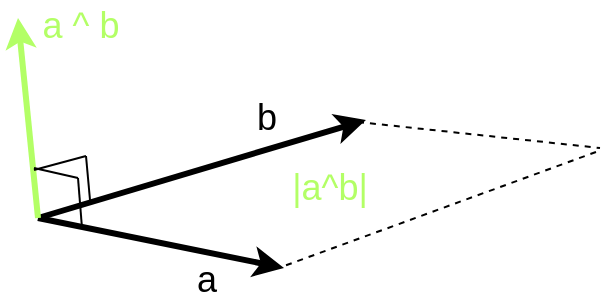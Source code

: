 <mxfile version="14.6.13" type="device" pages="15"><diagram id="CEFjl9biSv7GnXs1PC7A" name="cross"><mxGraphModel dx="1102" dy="795" grid="1" gridSize="1" guides="1" tooltips="1" connect="1" arrows="1" fold="1" page="1" pageScale="1" pageWidth="413" pageHeight="291" math="0" shadow="0"><root><mxCell id="0"/><mxCell id="1" parent="0"/><mxCell id="WrbUmcPgZpuIQNE70Sk8-1" value="" style="endArrow=classic;html=1;strokeWidth=3;" parent="1" edge="1"><mxGeometry width="50" height="50" relative="1" as="geometry"><mxPoint x="68" y="145" as="sourcePoint"/><mxPoint x="191" y="170" as="targetPoint"/></mxGeometry></mxCell><mxCell id="WrbUmcPgZpuIQNE70Sk8-12" value="a" style="edgeLabel;html=1;align=center;verticalAlign=middle;resizable=0;points=[];fontSize=18;labelBackgroundColor=none;" parent="WrbUmcPgZpuIQNE70Sk8-1" vertex="1" connectable="0"><mxGeometry x="0.385" relative="1" as="geometry"><mxPoint x="-2" y="13" as="offset"/></mxGeometry></mxCell><mxCell id="WrbUmcPgZpuIQNE70Sk8-2" value="" style="endArrow=classic;html=1;strokeWidth=3;" parent="1" edge="1"><mxGeometry width="50" height="50" relative="1" as="geometry"><mxPoint x="68" y="145" as="sourcePoint"/><mxPoint x="232" y="96" as="targetPoint"/></mxGeometry></mxCell><mxCell id="WrbUmcPgZpuIQNE70Sk8-10" value="b" style="edgeLabel;html=1;align=center;verticalAlign=middle;resizable=0;points=[];fontSize=18;labelBackgroundColor=none;" parent="WrbUmcPgZpuIQNE70Sk8-2" vertex="1" connectable="0"><mxGeometry x="0.483" y="-1" relative="1" as="geometry"><mxPoint x="-8" y="-15" as="offset"/></mxGeometry></mxCell><mxCell id="WrbUmcPgZpuIQNE70Sk8-3" value="" style="endArrow=classic;html=1;strokeWidth=3;fillColor=#cce5ff;strokeColor=#B3FF66;" parent="1" edge="1"><mxGeometry width="50" height="50" relative="1" as="geometry"><mxPoint x="68" y="145" as="sourcePoint"/><mxPoint x="58" y="45" as="targetPoint"/></mxGeometry></mxCell><mxCell id="WrbUmcPgZpuIQNE70Sk8-13" value="a ^ b" style="edgeLabel;html=1;align=center;verticalAlign=middle;resizable=0;points=[];fontSize=18;fontColor=#B3FF66;labelBackgroundColor=none;" parent="WrbUmcPgZpuIQNE70Sk8-3" vertex="1" connectable="0"><mxGeometry x="0.288" y="-2" relative="1" as="geometry"><mxPoint x="25" y="-32" as="offset"/></mxGeometry></mxCell><mxCell id="WrbUmcPgZpuIQNE70Sk8-4" value="" style="endArrow=none;html=1;" parent="1" edge="1"><mxGeometry width="50" height="50" relative="1" as="geometry"><mxPoint x="88" y="125" as="sourcePoint"/><mxPoint x="66" y="120" as="targetPoint"/></mxGeometry></mxCell><mxCell id="WrbUmcPgZpuIQNE70Sk8-6" value="" style="endArrow=none;html=1;strokeWidth=1;" parent="1" edge="1"><mxGeometry width="50" height="50" relative="1" as="geometry"><mxPoint x="90" y="150" as="sourcePoint"/><mxPoint x="88" y="125" as="targetPoint"/></mxGeometry></mxCell><mxCell id="WrbUmcPgZpuIQNE70Sk8-8" value="" style="endArrow=none;html=1;" parent="1" edge="1"><mxGeometry width="50" height="50" relative="1" as="geometry"><mxPoint x="92" y="114" as="sourcePoint"/><mxPoint x="66" y="121" as="targetPoint"/></mxGeometry></mxCell><mxCell id="WrbUmcPgZpuIQNE70Sk8-9" value="" style="endArrow=none;html=1;" parent="1" edge="1"><mxGeometry width="50" height="50" relative="1" as="geometry"><mxPoint x="92" y="114" as="sourcePoint"/><mxPoint x="94" y="136" as="targetPoint"/></mxGeometry></mxCell><mxCell id="WrbUmcPgZpuIQNE70Sk8-14" value="" style="endArrow=none;html=1;dashed=1;" parent="1" edge="1"><mxGeometry width="50" height="50" relative="1" as="geometry"><mxPoint x="347" y="112" as="sourcePoint"/><mxPoint x="191" y="169" as="targetPoint"/></mxGeometry></mxCell><mxCell id="WrbUmcPgZpuIQNE70Sk8-15" value="" style="endArrow=none;html=1;dashed=1;" parent="1" edge="1"><mxGeometry width="50" height="50" relative="1" as="geometry"><mxPoint x="228" y="97" as="sourcePoint"/><mxPoint x="349" y="110" as="targetPoint"/></mxGeometry></mxCell><mxCell id="WrbUmcPgZpuIQNE70Sk8-16" value="|a^b|" style="text;html=1;strokeColor=none;fillColor=none;align=center;verticalAlign=middle;whiteSpace=wrap;rounded=0;labelBackgroundColor=none;fontSize=18;fontColor=#B3FF66;" parent="1" vertex="1"><mxGeometry x="194" y="120" width="40" height="20" as="geometry"/></mxCell></root></mxGraphModel></diagram><diagram name="dot" id="nmOUVVbeOe_sDdmodKHn"><mxGraphModel dx="326" dy="228" grid="1" gridSize="1" guides="1" tooltips="1" connect="1" arrows="1" fold="1" page="1" pageScale="1" pageWidth="413" pageHeight="291" math="0" shadow="0"><root><mxCell id="EJm65oH-Uj1hbB-kujch-0"/><mxCell id="EJm65oH-Uj1hbB-kujch-1" parent="EJm65oH-Uj1hbB-kujch-0"/><mxCell id="EJm65oH-Uj1hbB-kujch-2" value="" style="endArrow=classic;html=1;strokeWidth=3;" edge="1" parent="EJm65oH-Uj1hbB-kujch-1"><mxGeometry width="50" height="50" relative="1" as="geometry"><mxPoint x="68" y="145" as="sourcePoint"/><mxPoint x="304" y="195" as="targetPoint"/></mxGeometry></mxCell><mxCell id="EJm65oH-Uj1hbB-kujch-3" value="a" style="edgeLabel;html=1;align=center;verticalAlign=middle;resizable=0;points=[];fontSize=18;labelBackgroundColor=none;" vertex="1" connectable="0" parent="EJm65oH-Uj1hbB-kujch-2"><mxGeometry x="0.385" relative="1" as="geometry"><mxPoint x="75" y="28" as="offset"/></mxGeometry></mxCell><mxCell id="EJm65oH-Uj1hbB-kujch-4" value="" style="endArrow=classic;html=1;strokeWidth=3;" edge="1" parent="EJm65oH-Uj1hbB-kujch-1"><mxGeometry width="50" height="50" relative="1" as="geometry"><mxPoint x="68" y="145" as="sourcePoint"/><mxPoint x="232" y="96" as="targetPoint"/></mxGeometry></mxCell><mxCell id="EJm65oH-Uj1hbB-kujch-5" value="b" style="edgeLabel;html=1;align=center;verticalAlign=middle;resizable=0;points=[];fontSize=18;labelBackgroundColor=none;" vertex="1" connectable="0" parent="EJm65oH-Uj1hbB-kujch-4"><mxGeometry x="0.483" y="-1" relative="1" as="geometry"><mxPoint x="36" y="-29" as="offset"/></mxGeometry></mxCell><mxCell id="EJm65oH-Uj1hbB-kujch-11" value="" style="endArrow=none;html=1;" edge="1" parent="EJm65oH-Uj1hbB-kujch-1"><mxGeometry width="50" height="50" relative="1" as="geometry"><mxPoint x="215" y="162" as="sourcePoint"/><mxPoint x="226" y="165" as="targetPoint"/></mxGeometry></mxCell><mxCell id="EJm65oH-Uj1hbB-kujch-12" value="" style="endArrow=none;html=1;dashed=1;" edge="1" parent="EJm65oH-Uj1hbB-kujch-1"><mxGeometry width="50" height="50" relative="1" as="geometry"><mxPoint x="232" y="97" as="sourcePoint"/><mxPoint x="212" y="172" as="targetPoint"/></mxGeometry></mxCell><mxCell id="EJm65oH-Uj1hbB-kujch-13" value="" style="endArrow=none;html=1;dashed=1;" edge="1" parent="EJm65oH-Uj1hbB-kujch-1"><mxGeometry width="50" height="50" relative="1" as="geometry"><mxPoint x="266" y="85" as="sourcePoint"/><mxPoint x="303" y="195" as="targetPoint"/></mxGeometry></mxCell><mxCell id="EJm65oH-Uj1hbB-kujch-15" value="" style="endArrow=none;html=1;" edge="1" parent="EJm65oH-Uj1hbB-kujch-1"><mxGeometry width="50" height="50" relative="1" as="geometry"><mxPoint x="226" y="165" as="sourcePoint"/><mxPoint x="223" y="177" as="targetPoint"/></mxGeometry></mxCell><mxCell id="EJm65oH-Uj1hbB-kujch-17" value="" style="endArrow=none;html=1;" edge="1" parent="EJm65oH-Uj1hbB-kujch-1"><mxGeometry width="50" height="50" relative="1" as="geometry"><mxPoint x="255" y="90" as="sourcePoint"/><mxPoint x="259" y="100" as="targetPoint"/></mxGeometry></mxCell><mxCell id="EJm65oH-Uj1hbB-kujch-18" value="" style="endArrow=none;html=1;" edge="1" parent="EJm65oH-Uj1hbB-kujch-1"><mxGeometry width="50" height="50" relative="1" as="geometry"><mxPoint x="269" y="96" as="sourcePoint"/><mxPoint x="259" y="100" as="targetPoint"/></mxGeometry></mxCell><mxCell id="EJm65oH-Uj1hbB-kujch-19" value="" style="endArrow=none;html=1;dashed=1;" edge="1" parent="EJm65oH-Uj1hbB-kujch-1"><mxGeometry width="50" height="50" relative="1" as="geometry"><mxPoint x="227" y="98" as="sourcePoint"/><mxPoint x="265" y="85" as="targetPoint"/></mxGeometry></mxCell></root></mxGraphModel></diagram><diagram name="project" id="ochsS9Wd8nEm1qUbAYxs"><mxGraphModel dx="389" dy="271" grid="1" gridSize="1" guides="1" tooltips="1" connect="1" arrows="1" fold="1" page="1" pageScale="1" pageWidth="413" pageHeight="291" math="0" shadow="0"><root><mxCell id="nwfC80148aP3iIfjgLXV-0"/><mxCell id="nwfC80148aP3iIfjgLXV-1" parent="nwfC80148aP3iIfjgLXV-0"/><mxCell id="nwfC80148aP3iIfjgLXV-2" value="" style="endArrow=classic;html=1;strokeWidth=3;" edge="1" parent="nwfC80148aP3iIfjgLXV-1"><mxGeometry width="50" height="50" relative="1" as="geometry"><mxPoint x="84" y="142.44" as="sourcePoint"/><mxPoint x="320" y="192.44" as="targetPoint"/></mxGeometry></mxCell><mxCell id="nwfC80148aP3iIfjgLXV-3" value="b" style="edgeLabel;html=1;align=center;verticalAlign=middle;resizable=0;points=[];fontSize=18;labelBackgroundColor=none;" vertex="1" connectable="0" parent="nwfC80148aP3iIfjgLXV-2"><mxGeometry x="0.385" relative="1" as="geometry"><mxPoint x="75" y="28" as="offset"/></mxGeometry></mxCell><mxCell id="nwfC80148aP3iIfjgLXV-4" value="" style="endArrow=classic;html=1;strokeWidth=3;" edge="1" parent="nwfC80148aP3iIfjgLXV-1"><mxGeometry width="50" height="50" relative="1" as="geometry"><mxPoint x="84" y="142.44" as="sourcePoint"/><mxPoint x="248" y="93.44" as="targetPoint"/></mxGeometry></mxCell><mxCell id="nwfC80148aP3iIfjgLXV-5" value="a" style="edgeLabel;html=1;align=center;verticalAlign=middle;resizable=0;points=[];fontSize=18;labelBackgroundColor=none;" vertex="1" connectable="0" parent="nwfC80148aP3iIfjgLXV-4"><mxGeometry x="0.483" y="-1" relative="1" as="geometry"><mxPoint x="42" y="-31" as="offset"/></mxGeometry></mxCell><mxCell id="nwfC80148aP3iIfjgLXV-6" value="" style="endArrow=none;html=1;" edge="1" parent="nwfC80148aP3iIfjgLXV-1"><mxGeometry width="50" height="50" relative="1" as="geometry"><mxPoint x="231" y="159.44" as="sourcePoint"/><mxPoint x="242" y="162.44" as="targetPoint"/></mxGeometry></mxCell><mxCell id="nwfC80148aP3iIfjgLXV-7" value="" style="endArrow=none;html=1;dashed=1;" edge="1" parent="nwfC80148aP3iIfjgLXV-1"><mxGeometry width="50" height="50" relative="1" as="geometry"><mxPoint x="248" y="94.44" as="sourcePoint"/><mxPoint x="228" y="169.44" as="targetPoint"/></mxGeometry></mxCell><mxCell id="nwfC80148aP3iIfjgLXV-9" value="" style="endArrow=none;html=1;" edge="1" parent="nwfC80148aP3iIfjgLXV-1"><mxGeometry width="50" height="50" relative="1" as="geometry"><mxPoint x="242" y="162.44" as="sourcePoint"/><mxPoint x="239" y="174.44" as="targetPoint"/></mxGeometry></mxCell><mxCell id="NWleM9z5I33i4JhNX_3h-0" value="" style="endArrow=classic;html=1;strokeWidth=3;strokeColor=#B3FF66;" edge="1" parent="nwfC80148aP3iIfjgLXV-1"><mxGeometry width="50" height="50" relative="1" as="geometry"><mxPoint x="85" y="142.44" as="sourcePoint"/><mxPoint x="227" y="172.44" as="targetPoint"/></mxGeometry></mxCell><mxCell id="NWleM9z5I33i4JhNX_3h-1" value="project(a, b)" style="edgeLabel;html=1;align=center;verticalAlign=middle;resizable=0;points=[];fontSize=18;labelBackgroundColor=none;fontColor=#B3FF66;" vertex="1" connectable="0" parent="NWleM9z5I33i4JhNX_3h-0"><mxGeometry x="0.385" relative="1" as="geometry"><mxPoint x="17" y="38" as="offset"/></mxGeometry></mxCell></root></mxGraphModel></diagram><diagram name="noproject" id="gkPSv8aB6Zoyq4ClVCe0"><mxGraphModel dx="466" dy="325" grid="1" gridSize="1" guides="1" tooltips="1" connect="1" arrows="1" fold="1" page="1" pageScale="1" pageWidth="413" pageHeight="291" math="0" shadow="0"><root><mxCell id="TwSeXj5Y284SwvzKjq01-0"/><mxCell id="TwSeXj5Y284SwvzKjq01-1" parent="TwSeXj5Y284SwvzKjq01-0"/><mxCell id="TwSeXj5Y284SwvzKjq01-2" value="" style="endArrow=classic;html=1;strokeWidth=3;" edge="1" parent="TwSeXj5Y284SwvzKjq01-1"><mxGeometry width="50" height="50" relative="1" as="geometry"><mxPoint x="112" y="160.36" as="sourcePoint"/><mxPoint x="348" y="210.36" as="targetPoint"/></mxGeometry></mxCell><mxCell id="TwSeXj5Y284SwvzKjq01-3" value="b" style="edgeLabel;html=1;align=center;verticalAlign=middle;resizable=0;points=[];fontSize=18;labelBackgroundColor=none;" vertex="1" connectable="0" parent="TwSeXj5Y284SwvzKjq01-2"><mxGeometry x="0.385" relative="1" as="geometry"><mxPoint x="75" y="28" as="offset"/></mxGeometry></mxCell><mxCell id="TwSeXj5Y284SwvzKjq01-4" value="" style="endArrow=classic;html=1;strokeWidth=3;" edge="1" parent="TwSeXj5Y284SwvzKjq01-1"><mxGeometry width="50" height="50" relative="1" as="geometry"><mxPoint x="112" y="160.36" as="sourcePoint"/><mxPoint x="276" y="111.36" as="targetPoint"/></mxGeometry></mxCell><mxCell id="TwSeXj5Y284SwvzKjq01-5" value="a" style="edgeLabel;html=1;align=center;verticalAlign=middle;resizable=0;points=[];fontSize=18;labelBackgroundColor=none;" vertex="1" connectable="0" parent="TwSeXj5Y284SwvzKjq01-4"><mxGeometry x="0.483" y="-1" relative="1" as="geometry"><mxPoint x="42" y="-31" as="offset"/></mxGeometry></mxCell><mxCell id="TwSeXj5Y284SwvzKjq01-11" value="" style="endArrow=classic;html=1;strokeWidth=3;strokeColor=#B3FF66;" edge="1" parent="TwSeXj5Y284SwvzKjq01-1"><mxGeometry width="50" height="50" relative="1" as="geometry"><mxPoint x="114" y="161.36" as="sourcePoint"/><mxPoint x="134" y="78.36" as="targetPoint"/></mxGeometry></mxCell><mxCell id="TwSeXj5Y284SwvzKjq01-12" value="noproject(a, b)" style="edgeLabel;html=1;align=center;verticalAlign=middle;resizable=0;points=[];fontSize=18;labelBackgroundColor=none;fontColor=#B3FF66;" vertex="1" connectable="0" parent="TwSeXj5Y284SwvzKjq01-11"><mxGeometry x="0.385" relative="1" as="geometry"><mxPoint x="-1" y="-49" as="offset"/></mxGeometry></mxCell><mxCell id="TwSeXj5Y284SwvzKjq01-13" value="" style="endArrow=none;html=1;dashed=1;" edge="1" parent="TwSeXj5Y284SwvzKjq01-1"><mxGeometry width="50" height="50" relative="1" as="geometry"><mxPoint x="134" y="79.36" as="sourcePoint"/><mxPoint x="276" y="112.36" as="targetPoint"/></mxGeometry></mxCell><mxCell id="TwSeXj5Y284SwvzKjq01-14" value="" style="endArrow=none;html=1;" edge="1" parent="TwSeXj5Y284SwvzKjq01-1"><mxGeometry width="50" height="50" relative="1" as="geometry"><mxPoint x="119" y="147.36" as="sourcePoint"/><mxPoint x="130" y="150.36" as="targetPoint"/></mxGeometry></mxCell><mxCell id="TwSeXj5Y284SwvzKjq01-15" value="" style="endArrow=none;html=1;" edge="1" parent="TwSeXj5Y284SwvzKjq01-1"><mxGeometry width="50" height="50" relative="1" as="geometry"><mxPoint x="130" y="150.36" as="sourcePoint"/><mxPoint x="127" y="162.36" as="targetPoint"/></mxGeometry></mxCell></root></mxGraphModel></diagram><diagram name="unproject" id="t8fQTvjaWqN0UdYNTBn7"><mxGraphModel dx="563" dy="392" grid="1" gridSize="1" guides="1" tooltips="1" connect="1" arrows="1" fold="1" page="1" pageScale="1" pageWidth="413" pageHeight="291" math="0" shadow="0"><root><mxCell id="8d7YvepOEZS8XUfZV-vs-0"/><mxCell id="8d7YvepOEZS8XUfZV-vs-1" parent="8d7YvepOEZS8XUfZV-vs-0"/><mxCell id="8d7YvepOEZS8XUfZV-vs-2" value="" style="endArrow=classic;html=1;strokeWidth=3;" edge="1" parent="8d7YvepOEZS8XUfZV-vs-1"><mxGeometry width="50" height="50" relative="1" as="geometry"><mxPoint x="78" y="135.37" as="sourcePoint"/><mxPoint x="314" y="185.37" as="targetPoint"/></mxGeometry></mxCell><mxCell id="8d7YvepOEZS8XUfZV-vs-3" value="b" style="edgeLabel;html=1;align=center;verticalAlign=middle;resizable=0;points=[];fontSize=18;labelBackgroundColor=none;" vertex="1" connectable="0" parent="8d7YvepOEZS8XUfZV-vs-2"><mxGeometry x="0.385" relative="1" as="geometry"><mxPoint x="75" y="28" as="offset"/></mxGeometry></mxCell><mxCell id="8d7YvepOEZS8XUfZV-vs-4" value="" style="endArrow=classic;html=1;strokeWidth=3;" edge="1" parent="8d7YvepOEZS8XUfZV-vs-1"><mxGeometry width="50" height="50" relative="1" as="geometry"><mxPoint x="78" y="135.37" as="sourcePoint"/><mxPoint x="242" y="86.37" as="targetPoint"/></mxGeometry></mxCell><mxCell id="8d7YvepOEZS8XUfZV-vs-5" value="a" style="edgeLabel;html=1;align=center;verticalAlign=middle;resizable=0;points=[];fontSize=18;labelBackgroundColor=none;" vertex="1" connectable="0" parent="8d7YvepOEZS8XUfZV-vs-4"><mxGeometry x="0.483" y="-1" relative="1" as="geometry"><mxPoint x="42" y="-31" as="offset"/></mxGeometry></mxCell><mxCell id="8d7YvepOEZS8XUfZV-vs-6" value="" style="endArrow=none;html=1;" edge="1" parent="8d7YvepOEZS8XUfZV-vs-1"><mxGeometry width="50" height="50" relative="1" as="geometry"><mxPoint x="227.82" y="92.37" as="sourcePoint"/><mxPoint x="231.82" y="105.37" as="targetPoint"/></mxGeometry></mxCell><mxCell id="8d7YvepOEZS8XUfZV-vs-7" value="" style="endArrow=none;html=1;dashed=1;" edge="1" parent="8d7YvepOEZS8XUfZV-vs-1"><mxGeometry width="50" height="50" relative="1" as="geometry"><mxPoint x="242" y="87.37" as="sourcePoint"/><mxPoint x="267.82" y="177.37" as="targetPoint"/></mxGeometry></mxCell><mxCell id="8d7YvepOEZS8XUfZV-vs-8" value="" style="endArrow=none;html=1;" edge="1" parent="8d7YvepOEZS8XUfZV-vs-1"><mxGeometry width="50" height="50" relative="1" as="geometry"><mxPoint x="231.82" y="105.37" as="sourcePoint"/><mxPoint x="245.82" y="101.37" as="targetPoint"/></mxGeometry></mxCell><mxCell id="8d7YvepOEZS8XUfZV-vs-9" value="" style="endArrow=classic;html=1;strokeWidth=3;strokeColor=#B3FF66;" edge="1" parent="8d7YvepOEZS8XUfZV-vs-1"><mxGeometry width="50" height="50" relative="1" as="geometry"><mxPoint x="79" y="135.37" as="sourcePoint"/><mxPoint x="267.82" y="175.37" as="targetPoint"/></mxGeometry></mxCell><mxCell id="8d7YvepOEZS8XUfZV-vs-10" value="unproject(a, b)" style="edgeLabel;html=1;align=center;verticalAlign=middle;resizable=0;points=[];fontSize=18;labelBackgroundColor=none;fontColor=#B3FF66;" vertex="1" connectable="0" parent="8d7YvepOEZS8XUfZV-vs-9"><mxGeometry x="0.385" relative="1" as="geometry"><mxPoint x="17" y="38" as="offset"/></mxGeometry></mxCell></root></mxGraphModel></diagram><diagram name="projects" id="71TpDs1a655viUMCw1lT"><mxGraphModel dx="466" dy="325" grid="1" gridSize="1" guides="1" tooltips="1" connect="1" arrows="1" fold="1" page="1" pageScale="1" pageWidth="413" pageHeight="291" math="0" shadow="0"><root><mxCell id="YmHEwqlwMbJVYHT9oGpK-0"/><mxCell id="YmHEwqlwMbJVYHT9oGpK-1" parent="YmHEwqlwMbJVYHT9oGpK-0"/><mxCell id="o1c5EwLJVSiOcuCm1g9m-5" value="" style="group" vertex="1" connectable="0" parent="YmHEwqlwMbJVYHT9oGpK-1"><mxGeometry x="84" y="58.55" width="236" height="133.89" as="geometry"/></mxCell><mxCell id="YmHEwqlwMbJVYHT9oGpK-2" value="" style="endArrow=classic;html=1;strokeWidth=3;" edge="1" parent="o1c5EwLJVSiOcuCm1g9m-5"><mxGeometry width="50" height="50" relative="1" as="geometry"><mxPoint y="83.89" as="sourcePoint"/><mxPoint x="236" y="133.89" as="targetPoint"/></mxGeometry></mxCell><mxCell id="YmHEwqlwMbJVYHT9oGpK-3" value="b" style="edgeLabel;html=1;align=center;verticalAlign=middle;resizable=0;points=[];fontSize=18;labelBackgroundColor=none;" vertex="1" connectable="0" parent="YmHEwqlwMbJVYHT9oGpK-2"><mxGeometry x="0.385" relative="1" as="geometry"><mxPoint x="75" y="28" as="offset"/></mxGeometry></mxCell><mxCell id="YmHEwqlwMbJVYHT9oGpK-4" value="" style="endArrow=classic;html=1;strokeWidth=3;" edge="1" parent="o1c5EwLJVSiOcuCm1g9m-5"><mxGeometry width="50" height="50" relative="1" as="geometry"><mxPoint y="83.89" as="sourcePoint"/><mxPoint x="164" y="34.89" as="targetPoint"/></mxGeometry></mxCell><mxCell id="YmHEwqlwMbJVYHT9oGpK-5" value="a" style="edgeLabel;html=1;align=center;verticalAlign=middle;resizable=0;points=[];fontSize=18;labelBackgroundColor=none;" vertex="1" connectable="0" parent="YmHEwqlwMbJVYHT9oGpK-4"><mxGeometry x="0.483" y="-1" relative="1" as="geometry"><mxPoint x="42" y="-31" as="offset"/></mxGeometry></mxCell><mxCell id="YmHEwqlwMbJVYHT9oGpK-6" value="" style="endArrow=none;html=1;" edge="1" parent="o1c5EwLJVSiOcuCm1g9m-5"><mxGeometry width="50" height="50" relative="1" as="geometry"><mxPoint x="147" y="100.89" as="sourcePoint"/><mxPoint x="158" y="103.89" as="targetPoint"/></mxGeometry></mxCell><mxCell id="YmHEwqlwMbJVYHT9oGpK-7" value="" style="endArrow=none;html=1;dashed=1;" edge="1" parent="o1c5EwLJVSiOcuCm1g9m-5"><mxGeometry width="50" height="50" relative="1" as="geometry"><mxPoint x="164" y="35.89" as="sourcePoint"/><mxPoint x="144" y="110.89" as="targetPoint"/></mxGeometry></mxCell><mxCell id="YmHEwqlwMbJVYHT9oGpK-8" value="" style="endArrow=none;html=1;" edge="1" parent="o1c5EwLJVSiOcuCm1g9m-5"><mxGeometry width="50" height="50" relative="1" as="geometry"><mxPoint x="158" y="103.89" as="sourcePoint"/><mxPoint x="155" y="115.89" as="targetPoint"/></mxGeometry></mxCell><mxCell id="YmHEwqlwMbJVYHT9oGpK-9" value="" style="endArrow=classic;html=1;strokeWidth=3;strokeColor=#B3FF66;" edge="1" parent="o1c5EwLJVSiOcuCm1g9m-5"><mxGeometry width="50" height="50" relative="1" as="geometry"><mxPoint x="1" y="83.89" as="sourcePoint"/><mxPoint x="143" y="113.89" as="targetPoint"/></mxGeometry></mxCell><mxCell id="YmHEwqlwMbJVYHT9oGpK-10" value="project(a, b)" style="edgeLabel;html=1;align=center;verticalAlign=middle;resizable=0;points=[];fontSize=18;labelBackgroundColor=none;fontColor=#B3FF66;" vertex="1" connectable="0" parent="YmHEwqlwMbJVYHT9oGpK-9"><mxGeometry x="0.385" relative="1" as="geometry"><mxPoint x="-29" y="18" as="offset"/></mxGeometry></mxCell><mxCell id="cmaAM80lxVJop_-U-_au-2" value="" style="endArrow=classic;html=1;strokeWidth=3;strokeColor=#B3FF66;" edge="1" parent="o1c5EwLJVSiOcuCm1g9m-5"><mxGeometry width="50" height="50" relative="1" as="geometry"><mxPoint x="1" y="83" as="sourcePoint"/><mxPoint x="21" as="targetPoint"/></mxGeometry></mxCell><mxCell id="cmaAM80lxVJop_-U-_au-3" value="noproject(a, b)" style="edgeLabel;html=1;align=center;verticalAlign=middle;resizable=0;points=[];fontSize=18;labelBackgroundColor=none;fontColor=#B3FF66;" vertex="1" connectable="0" parent="cmaAM80lxVJop_-U-_au-2"><mxGeometry x="0.385" relative="1" as="geometry"><mxPoint x="-1" y="-49" as="offset"/></mxGeometry></mxCell><mxCell id="cmaAM80lxVJop_-U-_au-4" value="" style="endArrow=none;html=1;dashed=1;" edge="1" parent="o1c5EwLJVSiOcuCm1g9m-5"><mxGeometry width="50" height="50" relative="1" as="geometry"><mxPoint x="21" y="1" as="sourcePoint"/><mxPoint x="163" y="34" as="targetPoint"/></mxGeometry></mxCell><mxCell id="cmaAM80lxVJop_-U-_au-5" value="" style="endArrow=none;html=1;" edge="1" parent="o1c5EwLJVSiOcuCm1g9m-5"><mxGeometry width="50" height="50" relative="1" as="geometry"><mxPoint x="6" y="69" as="sourcePoint"/><mxPoint x="17" y="72" as="targetPoint"/></mxGeometry></mxCell><mxCell id="cmaAM80lxVJop_-U-_au-6" value="" style="endArrow=none;html=1;" edge="1" parent="o1c5EwLJVSiOcuCm1g9m-5"><mxGeometry width="50" height="50" relative="1" as="geometry"><mxPoint x="17" y="72" as="sourcePoint"/><mxPoint x="14" y="84" as="targetPoint"/></mxGeometry></mxCell><mxCell id="o1c5EwLJVSiOcuCm1g9m-0" value="" style="endArrow=none;html=1;" edge="1" parent="o1c5EwLJVSiOcuCm1g9m-5"><mxGeometry width="50" height="50" relative="1" as="geometry"><mxPoint x="148.82" y="40.45" as="sourcePoint"/><mxPoint x="152.82" y="53.45" as="targetPoint"/></mxGeometry></mxCell><mxCell id="o1c5EwLJVSiOcuCm1g9m-1" value="" style="endArrow=none;html=1;dashed=1;" edge="1" parent="o1c5EwLJVSiOcuCm1g9m-5"><mxGeometry width="50" height="50" relative="1" as="geometry"><mxPoint x="163" y="35.45" as="sourcePoint"/><mxPoint x="188.82" y="125.45" as="targetPoint"/></mxGeometry></mxCell><mxCell id="o1c5EwLJVSiOcuCm1g9m-2" value="" style="endArrow=none;html=1;" edge="1" parent="o1c5EwLJVSiOcuCm1g9m-5"><mxGeometry width="50" height="50" relative="1" as="geometry"><mxPoint x="152.82" y="53.45" as="sourcePoint"/><mxPoint x="166.82" y="49.45" as="targetPoint"/></mxGeometry></mxCell><mxCell id="o1c5EwLJVSiOcuCm1g9m-3" value="" style="endArrow=classic;html=1;strokeWidth=3;strokeColor=#B3FF66;" edge="1" parent="o1c5EwLJVSiOcuCm1g9m-5"><mxGeometry width="50" height="50" relative="1" as="geometry"><mxPoint y="83.45" as="sourcePoint"/><mxPoint x="188.82" y="123.45" as="targetPoint"/></mxGeometry></mxCell><mxCell id="o1c5EwLJVSiOcuCm1g9m-4" value="unproject(a, b)" style="edgeLabel;html=1;align=center;verticalAlign=middle;resizable=0;points=[];fontSize=18;labelBackgroundColor=none;fontColor=#B3FF66;" vertex="1" connectable="0" parent="o1c5EwLJVSiOcuCm1g9m-3"><mxGeometry x="0.385" relative="1" as="geometry"><mxPoint x="1" y="40" as="offset"/></mxGeometry></mxCell></root></mxGraphModel></diagram><diagram name="mix" id="S9aX37HcJCbgZEf4CIxL"><mxGraphModel dx="816" dy="569" grid="1" gridSize="1" guides="1" tooltips="1" connect="1" arrows="1" fold="1" page="1" pageScale="1" pageWidth="413" pageHeight="291" math="0" shadow="0"><root><mxCell id="wTz12Z0DmUYVixoJ2Dgl-0"/><mxCell id="wTz12Z0DmUYVixoJ2Dgl-1" parent="wTz12Z0DmUYVixoJ2Dgl-0"/><mxCell id="wTz12Z0DmUYVixoJ2Dgl-3" value="" style="endArrow=classic;html=1;strokeWidth=3;" edge="1" parent="wTz12Z0DmUYVixoJ2Dgl-1"><mxGeometry x="84" y="58.55" width="50" height="50" as="geometry"><mxPoint x="84" y="142.44" as="sourcePoint"/><mxPoint x="320" y="192.44" as="targetPoint"/></mxGeometry></mxCell><mxCell id="wTz12Z0DmUYVixoJ2Dgl-4" value="b" style="edgeLabel;html=1;align=center;verticalAlign=middle;resizable=0;points=[];fontSize=18;labelBackgroundColor=none;" vertex="1" connectable="0" parent="wTz12Z0DmUYVixoJ2Dgl-3"><mxGeometry x="0.385" relative="1" as="geometry"><mxPoint x="75" y="28" as="offset"/></mxGeometry></mxCell><mxCell id="wTz12Z0DmUYVixoJ2Dgl-5" value="" style="endArrow=classic;html=1;strokeWidth=3;" edge="1" parent="wTz12Z0DmUYVixoJ2Dgl-1"><mxGeometry x="84" y="58.55" width="50" height="50" as="geometry"><mxPoint x="84" y="142.44" as="sourcePoint"/><mxPoint x="248" y="93.44" as="targetPoint"/></mxGeometry></mxCell><mxCell id="wTz12Z0DmUYVixoJ2Dgl-6" value="a" style="edgeLabel;html=1;align=center;verticalAlign=middle;resizable=0;points=[];fontSize=18;labelBackgroundColor=none;" vertex="1" connectable="0" parent="wTz12Z0DmUYVixoJ2Dgl-5"><mxGeometry x="0.483" y="-1" relative="1" as="geometry"><mxPoint x="42" y="-31" as="offset"/></mxGeometry></mxCell><mxCell id="wTz12Z0DmUYVixoJ2Dgl-8" value="" style="endArrow=none;html=1;dashed=1;" edge="1" parent="wTz12Z0DmUYVixoJ2Dgl-1"><mxGeometry x="84" y="58.55" width="50" height="50" as="geometry"><mxPoint x="248" y="94.44" as="sourcePoint"/><mxPoint x="321" y="193" as="targetPoint"/></mxGeometry></mxCell><mxCell id="wTz12Z0DmUYVixoJ2Dgl-10" value="" style="endArrow=classic;html=1;strokeWidth=3;strokeColor=#B3FF66;" edge="1" parent="wTz12Z0DmUYVixoJ2Dgl-1"><mxGeometry x="84" y="58.55" width="50" height="50" as="geometry"><mxPoint x="85" y="142.44" as="sourcePoint"/><mxPoint x="271" y="127" as="targetPoint"/></mxGeometry></mxCell><mxCell id="wTz12Z0DmUYVixoJ2Dgl-11" value="mix(a,b, 0.3)" style="edgeLabel;html=1;align=center;verticalAlign=middle;resizable=0;points=[];fontSize=18;labelBackgroundColor=none;fontColor=#B3FF66;" vertex="1" connectable="0" parent="wTz12Z0DmUYVixoJ2Dgl-10"><mxGeometry x="0.385" relative="1" as="geometry"><mxPoint x="114" y="-13" as="offset"/></mxGeometry></mxCell><mxCell id="wTz12Z0DmUYVixoJ2Dgl-22" value="" style="endArrow=classic;html=1;strokeWidth=3;strokeColor=#B3FF6655;" edge="1" parent="wTz12Z0DmUYVixoJ2Dgl-1"><mxGeometry x="85" y="59.55" width="50" height="50" as="geometry"><mxPoint x="86" y="143.44" as="sourcePoint"/><mxPoint x="255" y="110" as="targetPoint"/></mxGeometry></mxCell><mxCell id="wTz12Z0DmUYVixoJ2Dgl-23" value="mix(a,b, 0.1)" style="edgeLabel;html=1;align=center;verticalAlign=middle;resizable=0;points=[];fontSize=18;labelBackgroundColor=none;fontColor=#B3FF6655;" vertex="1" connectable="0" parent="wTz12Z0DmUYVixoJ2Dgl-22"><mxGeometry x="0.385" relative="1" as="geometry"><mxPoint x="113" y="-19" as="offset"/></mxGeometry></mxCell><mxCell id="b2qoj3Mg9bt2t_3VjaFE-1" value="" style="endArrow=blockThin;html=1;fontSize=18;fontColor=#666666;strokeWidth=2;strokeColor=#999999;endFill=1;" edge="1" parent="wTz12Z0DmUYVixoJ2Dgl-1"><mxGeometry width="50" height="50" relative="1" as="geometry"><mxPoint x="448" y="246" as="sourcePoint"/><mxPoint x="878" y="246" as="targetPoint"/></mxGeometry></mxCell><mxCell id="b2qoj3Mg9bt2t_3VjaFE-2" value="" style="endArrow=none;html=1;fontSize=18;fontColor=#666666;strokeColor=#999999;strokeWidth=2;" edge="1" parent="wTz12Z0DmUYVixoJ2Dgl-1"><mxGeometry width="50" height="50" relative="1" as="geometry"><mxPoint x="838" y="246" as="sourcePoint"/><mxPoint x="838" y="256" as="targetPoint"/></mxGeometry></mxCell><mxCell id="b2qoj3Mg9bt2t_3VjaFE-3" value="1" style="text;html=1;strokeColor=none;fillColor=none;align=center;verticalAlign=middle;whiteSpace=wrap;rounded=0;shadow=0;labelBackgroundColor=none;fontSize=18;fontColor=#FFFFFF;" vertex="1" parent="wTz12Z0DmUYVixoJ2Dgl-1"><mxGeometry x="818" y="256" width="40" height="20" as="geometry"/></mxCell><mxCell id="b2qoj3Mg9bt2t_3VjaFE-4" value="" style="endArrow=none;html=1;fontSize=18;fontColor=#666666;strokeColor=#999999;strokeWidth=2;" edge="1" parent="wTz12Z0DmUYVixoJ2Dgl-1"><mxGeometry width="50" height="50" relative="1" as="geometry"><mxPoint x="518" y="246" as="sourcePoint"/><mxPoint x="518" y="256" as="targetPoint"/></mxGeometry></mxCell><mxCell id="b2qoj3Mg9bt2t_3VjaFE-5" value="0" style="text;html=1;strokeColor=none;fillColor=none;align=center;verticalAlign=middle;whiteSpace=wrap;rounded=0;shadow=0;labelBackgroundColor=none;fontSize=18;fontColor=#FFFFFF;" vertex="1" parent="wTz12Z0DmUYVixoJ2Dgl-1"><mxGeometry x="498" y="256" width="40" height="20" as="geometry"/></mxCell><mxCell id="b2qoj3Mg9bt2t_3VjaFE-6" value="b" style="text;html=1;strokeColor=none;fillColor=none;align=center;verticalAlign=middle;whiteSpace=wrap;rounded=0;shadow=0;labelBackgroundColor=none;fontSize=18;fontColor=#FFFFFF;" vertex="1" parent="wTz12Z0DmUYVixoJ2Dgl-1"><mxGeometry x="828" y="26" width="40" height="20" as="geometry"/></mxCell><mxCell id="b2qoj3Mg9bt2t_3VjaFE-7" value="a" style="text;html=1;strokeColor=none;fillColor=none;align=center;verticalAlign=middle;whiteSpace=wrap;rounded=0;shadow=0;labelBackgroundColor=none;fontSize=18;fontColor=#FFFFFF;" vertex="1" parent="wTz12Z0DmUYVixoJ2Dgl-1"><mxGeometry x="488" y="206" width="40" height="20" as="geometry"/></mxCell><mxCell id="b2qoj3Mg9bt2t_3VjaFE-8" value="x" style="text;html=1;strokeColor=none;fillColor=none;align=center;verticalAlign=middle;whiteSpace=wrap;rounded=0;shadow=0;labelBackgroundColor=none;fontSize=18;fontColor=#FFFFFF;" vertex="1" parent="wTz12Z0DmUYVixoJ2Dgl-1"><mxGeometry x="878" y="236" width="40" height="20" as="geometry"/></mxCell><mxCell id="b2qoj3Mg9bt2t_3VjaFE-9" value="mix(a,b,&amp;nbsp;&lt;span&gt;x)&lt;/span&gt;" style="text;html=1;strokeColor=none;fillColor=none;align=left;verticalAlign=middle;whiteSpace=wrap;rounded=0;shadow=0;labelBackgroundColor=none;fontSize=18;fontColor=#B3FF66;" vertex="1" parent="wTz12Z0DmUYVixoJ2Dgl-1"><mxGeometry x="621" y="41" width="95" height="38" as="geometry"/></mxCell><mxCell id="b2qoj3Mg9bt2t_3VjaFE-12" value="" style="endArrow=none;dashed=1;html=1;dashPattern=1 3;strokeWidth=2;fontSize=18;fontColor=#B3FF66;" edge="1" parent="wTz12Z0DmUYVixoJ2Dgl-1"><mxGeometry width="50" height="50" relative="1" as="geometry"><mxPoint x="518" y="246" as="sourcePoint"/><mxPoint x="518" y="186" as="targetPoint"/></mxGeometry></mxCell><mxCell id="b2qoj3Mg9bt2t_3VjaFE-13" value="" style="endArrow=none;dashed=1;html=1;dashPattern=1 3;strokeWidth=2;fontSize=18;fontColor=#B3FF66;" edge="1" parent="wTz12Z0DmUYVixoJ2Dgl-1"><mxGeometry width="50" height="50" relative="1" as="geometry"><mxPoint x="837.58" y="246" as="sourcePoint"/><mxPoint x="838" y="16" as="targetPoint"/></mxGeometry></mxCell><mxCell id="b2qoj3Mg9bt2t_3VjaFE-18" value="" style="endArrow=none;html=1;fontSize=18;fontColor=#B3FF66;strokeWidth=2;strokeColor=#FFFFFF;" edge="1" parent="wTz12Z0DmUYVixoJ2Dgl-1"><mxGeometry width="50" height="50" relative="1" as="geometry"><mxPoint x="839" y="57" as="sourcePoint"/><mxPoint x="519" y="226" as="targetPoint"/></mxGeometry></mxCell><mxCell id="aawwDt8AKX8LmoDD09jp-0" value="" style="endArrow=none;html=1;fontSize=18;fontColor=#B3FF66;strokeWidth=2;strokeColor=#4D4D4D;" edge="1" parent="wTz12Z0DmUYVixoJ2Dgl-1"><mxGeometry width="50" height="50" relative="1" as="geometry"><mxPoint x="519" y="226" as="sourcePoint"/><mxPoint x="430" y="271" as="targetPoint"/></mxGeometry></mxCell><mxCell id="aawwDt8AKX8LmoDD09jp-1" value="" style="endArrow=none;html=1;fontSize=18;fontColor=#B3FF66;strokeWidth=2;strokeColor=#4D4D4D;" edge="1" parent="wTz12Z0DmUYVixoJ2Dgl-1"><mxGeometry width="50" height="50" relative="1" as="geometry"><mxPoint x="928" y="12" as="sourcePoint"/><mxPoint x="839" y="57" as="targetPoint"/></mxGeometry></mxCell></root></mxGraphModel></diagram><diagram name="hermite" id="Szb5n0XNtkqGbRZIcT18"><mxGraphModel dx="1093" dy="474" grid="1" gridSize="10" guides="1" tooltips="1" connect="1" arrows="1" fold="1" page="1" pageScale="1" pageWidth="413" pageHeight="291" math="0" shadow="0"><root><mxCell id="hlccH7OCZn8H8w3SaNFn-0"/><mxCell id="hlccH7OCZn8H8w3SaNFn-1" parent="hlccH7OCZn8H8w3SaNFn-0"/><mxCell id="AA2KErW5x9POOOfiTWNj-0" value="" style="endArrow=classic;html=1;fontSize=18;fontColor=#CCCCCC;strokeColor=#999999;strokeWidth=3;" edge="1" parent="hlccH7OCZn8H8w3SaNFn-1"><mxGeometry width="50" height="50" relative="1" as="geometry"><mxPoint x="-210" y="100" as="sourcePoint"/><mxPoint x="-150" y="30" as="targetPoint"/></mxGeometry></mxCell><mxCell id="AA2KErW5x9POOOfiTWNj-1" value="ta" style="edgeLabel;html=1;align=center;verticalAlign=middle;resizable=0;points=[];fontSize=18;fontColor=#CCCCCC;labelBackgroundColor=none;" vertex="1" connectable="0" parent="AA2KErW5x9POOOfiTWNj-0"><mxGeometry x="0.792" y="3" relative="1" as="geometry"><mxPoint x="18" y="-15" as="offset"/></mxGeometry></mxCell><mxCell id="AA2KErW5x9POOOfiTWNj-2" value="" style="endArrow=classic;html=1;fontSize=18;fontColor=#CCCCCC;strokeColor=#999999;strokeWidth=3;" edge="1" parent="hlccH7OCZn8H8w3SaNFn-1"><mxGeometry width="50" height="50" relative="1" as="geometry"><mxPoint x="-130" y="196" as="sourcePoint"/><mxPoint x="-180" y="150" as="targetPoint"/></mxGeometry></mxCell><mxCell id="AA2KErW5x9POOOfiTWNj-3" value="- tb" style="edgeLabel;html=1;align=center;verticalAlign=middle;resizable=0;points=[];fontSize=18;fontColor=#CCCCCC;labelBackgroundColor=none;" vertex="1" connectable="0" parent="AA2KErW5x9POOOfiTWNj-2"><mxGeometry x="0.792" y="3" relative="1" as="geometry"><mxPoint x="-23" y="-11" as="offset"/></mxGeometry></mxCell><mxCell id="hlccH7OCZn8H8w3SaNFn-2" value="" style="endArrow=none;html=1;fontSize=18;fontColor=#666666;strokeWidth=2;curved=1;strokeColor=#FFFFFF;" edge="1" parent="hlccH7OCZn8H8w3SaNFn-1"><mxGeometry width="50" height="50" relative="1" as="geometry"><mxPoint x="130" y="220" as="sourcePoint"/><mxPoint x="450" y="40" as="targetPoint"/><Array as="points"><mxPoint x="240" y="270"/><mxPoint x="390" y="50"/></Array></mxGeometry></mxCell><mxCell id="hlccH7OCZn8H8w3SaNFn-3" value="" style="endArrow=blockThin;html=1;fontSize=18;fontColor=#666666;strokeWidth=2;strokeColor=#999999;endFill=1;" edge="1" parent="hlccH7OCZn8H8w3SaNFn-1"><mxGeometry width="50" height="50" relative="1" as="geometry"><mxPoint x="60" y="240" as="sourcePoint"/><mxPoint x="490" y="240" as="targetPoint"/></mxGeometry></mxCell><mxCell id="hlccH7OCZn8H8w3SaNFn-4" value="" style="endArrow=none;html=1;fontSize=18;fontColor=#666666;strokeColor=#999999;strokeWidth=2;" edge="1" parent="hlccH7OCZn8H8w3SaNFn-1"><mxGeometry width="50" height="50" relative="1" as="geometry"><mxPoint x="450" y="240" as="sourcePoint"/><mxPoint x="450" y="250" as="targetPoint"/></mxGeometry></mxCell><mxCell id="hlccH7OCZn8H8w3SaNFn-5" value="1" style="text;html=1;strokeColor=none;fillColor=none;align=center;verticalAlign=middle;whiteSpace=wrap;rounded=0;shadow=0;labelBackgroundColor=none;fontSize=18;fontColor=#FFFFFF;" vertex="1" parent="hlccH7OCZn8H8w3SaNFn-1"><mxGeometry x="430" y="250" width="40" height="20" as="geometry"/></mxCell><mxCell id="hlccH7OCZn8H8w3SaNFn-6" value="" style="endArrow=none;html=1;fontSize=18;fontColor=#666666;strokeColor=#999999;strokeWidth=2;" edge="1" parent="hlccH7OCZn8H8w3SaNFn-1"><mxGeometry width="50" height="50" relative="1" as="geometry"><mxPoint x="130" y="240" as="sourcePoint"/><mxPoint x="130" y="250" as="targetPoint"/></mxGeometry></mxCell><mxCell id="hlccH7OCZn8H8w3SaNFn-7" value="0" style="text;html=1;strokeColor=none;fillColor=none;align=center;verticalAlign=middle;whiteSpace=wrap;rounded=0;shadow=0;labelBackgroundColor=none;fontSize=18;fontColor=#FFFFFF;" vertex="1" parent="hlccH7OCZn8H8w3SaNFn-1"><mxGeometry x="110" y="250" width="40" height="20" as="geometry"/></mxCell><mxCell id="hlccH7OCZn8H8w3SaNFn-8" value="b" style="text;html=1;strokeColor=none;fillColor=none;align=center;verticalAlign=middle;whiteSpace=wrap;rounded=0;shadow=0;labelBackgroundColor=none;fontSize=18;fontColor=#FFFFFF;" vertex="1" parent="hlccH7OCZn8H8w3SaNFn-1"><mxGeometry x="440" y="20" width="40" height="20" as="geometry"/></mxCell><mxCell id="hlccH7OCZn8H8w3SaNFn-9" value="a" style="text;html=1;strokeColor=none;fillColor=none;align=center;verticalAlign=middle;whiteSpace=wrap;rounded=0;shadow=0;labelBackgroundColor=none;fontSize=18;fontColor=#FFFFFF;" vertex="1" parent="hlccH7OCZn8H8w3SaNFn-1"><mxGeometry x="100" y="200" width="40" height="20" as="geometry"/></mxCell><mxCell id="hlccH7OCZn8H8w3SaNFn-10" value="x" style="text;html=1;strokeColor=none;fillColor=none;align=center;verticalAlign=middle;whiteSpace=wrap;rounded=0;shadow=0;labelBackgroundColor=none;fontSize=18;fontColor=#FFFFFF;" vertex="1" parent="hlccH7OCZn8H8w3SaNFn-1"><mxGeometry x="490" y="230" width="40" height="20" as="geometry"/></mxCell><mxCell id="hlccH7OCZn8H8w3SaNFn-11" value="hermite(&lt;br&gt;&amp;nbsp; &amp;nbsp; &amp;nbsp; &amp;nbsp; &amp;nbsp; &amp;nbsp; &amp;nbsp; (a,ta), &lt;br&gt;&amp;nbsp; &amp;nbsp; &amp;nbsp; &amp;nbsp; &amp;nbsp; &amp;nbsp; &amp;nbsp; (b,tb), &lt;br&gt;&lt;div&gt;&lt;span&gt;&amp;nbsp; &amp;nbsp; &amp;nbsp; &amp;nbsp; &amp;nbsp; &amp;nbsp; &amp;nbsp; x)&lt;/span&gt;&lt;/div&gt;" style="text;html=1;strokeColor=none;fillColor=none;align=left;verticalAlign=middle;whiteSpace=wrap;rounded=0;shadow=0;labelBackgroundColor=none;fontSize=18;fontColor=#B3FF66;" vertex="1" parent="hlccH7OCZn8H8w3SaNFn-1"><mxGeometry x="110" y="20" width="210" height="90" as="geometry"/></mxCell><mxCell id="hlccH7OCZn8H8w3SaNFn-12" value="" style="endArrow=none;html=1;fontSize=18;fontColor=#B3FF66;strokeWidth=2;curved=1;strokeColor=#4D4D4D;" edge="1" parent="hlccH7OCZn8H8w3SaNFn-1"><mxGeometry width="50" height="50" relative="1" as="geometry"><mxPoint x="620" y="120" as="sourcePoint"/><mxPoint x="450" y="40" as="targetPoint"/><Array as="points"><mxPoint x="530" y="30"/></Array></mxGeometry></mxCell><mxCell id="hlccH7OCZn8H8w3SaNFn-14" value="" style="endArrow=none;dashed=1;html=1;dashPattern=1 3;strokeWidth=2;fontSize=18;fontColor=#B3FF66;" edge="1" parent="hlccH7OCZn8H8w3SaNFn-1"><mxGeometry width="50" height="50" relative="1" as="geometry"><mxPoint x="130" y="240" as="sourcePoint"/><mxPoint x="130" y="180" as="targetPoint"/></mxGeometry></mxCell><mxCell id="hlccH7OCZn8H8w3SaNFn-15" value="" style="endArrow=none;dashed=1;html=1;dashPattern=1 3;strokeWidth=2;fontSize=18;fontColor=#B3FF66;" edge="1" parent="hlccH7OCZn8H8w3SaNFn-1"><mxGeometry width="50" height="50" relative="1" as="geometry"><mxPoint x="449.58" y="240" as="sourcePoint"/><mxPoint x="450" y="10" as="targetPoint"/></mxGeometry></mxCell><mxCell id="hlccH7OCZn8H8w3SaNFn-16" value="" style="endArrow=classic;html=1;fontSize=18;fontColor=#B3FF66;strokeWidth=1;strokeColor=#999999;" edge="1" parent="hlccH7OCZn8H8w3SaNFn-1"><mxGeometry width="50" height="50" relative="1" as="geometry"><mxPoint x="130" y="220" as="sourcePoint"/><mxPoint x="210" y="270" as="targetPoint"/></mxGeometry></mxCell><mxCell id="3PaRl0mtQocVrWNNoyiw-1" value="ta" style="edgeLabel;html=1;align=center;verticalAlign=middle;resizable=0;points=[];fontSize=18;fontColor=#CCCCCC;labelBackgroundColor=none;" vertex="1" connectable="0" parent="hlccH7OCZn8H8w3SaNFn-16"><mxGeometry x="0.692" y="-3" relative="1" as="geometry"><mxPoint x="34" y="-5" as="offset"/></mxGeometry></mxCell><mxCell id="hlccH7OCZn8H8w3SaNFn-17" value="" style="endArrow=classic;html=1;fontSize=18;fontColor=#B3FF66;strokeWidth=1;strokeColor=#999999;exitX=0.25;exitY=1;exitDx=0;exitDy=0;" edge="1" parent="hlccH7OCZn8H8w3SaNFn-1" source="hlccH7OCZn8H8w3SaNFn-8"><mxGeometry width="50" height="50" relative="1" as="geometry"><mxPoint x="320.0" y="110" as="sourcePoint"/><mxPoint x="370" y="50" as="targetPoint"/></mxGeometry></mxCell><mxCell id="3PaRl0mtQocVrWNNoyiw-0" value="- tb" style="edgeLabel;html=1;align=center;verticalAlign=middle;resizable=0;points=[];fontSize=18;fontColor=#CCCCCC;labelBackgroundColor=none;" vertex="1" connectable="0" parent="hlccH7OCZn8H8w3SaNFn-17"><mxGeometry x="-0.339" y="-1" relative="1" as="geometry"><mxPoint x="-73" y="1" as="offset"/></mxGeometry></mxCell><mxCell id="3pwZPVwpwlxYY9akV32H-0" value="" style="endArrow=classic;html=1;strokeWidth=3;" edge="1" parent="hlccH7OCZn8H8w3SaNFn-1"><mxGeometry x="-370" y="61.11" width="50" height="50" as="geometry"><mxPoint x="-370" y="145.0" as="sourcePoint"/><mxPoint x="-134" y="195.0" as="targetPoint"/></mxGeometry></mxCell><mxCell id="3pwZPVwpwlxYY9akV32H-1" value="b" style="edgeLabel;html=1;align=center;verticalAlign=middle;resizable=0;points=[];fontSize=18;labelBackgroundColor=none;" vertex="1" connectable="0" parent="3pwZPVwpwlxYY9akV32H-0"><mxGeometry x="0.385" relative="1" as="geometry"><mxPoint x="75" y="28" as="offset"/></mxGeometry></mxCell><mxCell id="3pwZPVwpwlxYY9akV32H-2" value="" style="endArrow=classic;html=1;strokeWidth=3;" edge="1" parent="hlccH7OCZn8H8w3SaNFn-1"><mxGeometry x="-370" y="61.11" width="50" height="50" as="geometry"><mxPoint x="-370" y="145.0" as="sourcePoint"/><mxPoint x="-206" y="96.0" as="targetPoint"/></mxGeometry></mxCell><mxCell id="3pwZPVwpwlxYY9akV32H-3" value="a" style="edgeLabel;html=1;align=center;verticalAlign=middle;resizable=0;points=[];fontSize=18;labelBackgroundColor=none;" vertex="1" connectable="0" parent="3pwZPVwpwlxYY9akV32H-2"><mxGeometry x="0.483" y="-1" relative="1" as="geometry"><mxPoint x="42" y="-31" as="offset"/></mxGeometry></mxCell><mxCell id="3pwZPVwpwlxYY9akV32H-4" value="" style="endArrow=none;html=1;dashed=1;curved=1;" edge="1" parent="hlccH7OCZn8H8w3SaNFn-1"><mxGeometry x="-370" y="60.11" width="50" height="50" as="geometry"><mxPoint x="-206" y="96.0" as="sourcePoint"/><mxPoint x="-133" y="194.56" as="targetPoint"/><Array as="points"><mxPoint x="-120" y="20"/><mxPoint x="-160" y="169"/></Array></mxGeometry></mxCell><mxCell id="3pwZPVwpwlxYY9akV32H-5" value="" style="endArrow=classic;html=1;strokeWidth=3;strokeColor=#B3FF66;" edge="1" parent="hlccH7OCZn8H8w3SaNFn-1"><mxGeometry x="-370" y="61.11" width="50" height="50" as="geometry"><mxPoint x="-369" y="145.0" as="sourcePoint"/><mxPoint x="-140" y="90" as="targetPoint"/></mxGeometry></mxCell><mxCell id="3pwZPVwpwlxYY9akV32H-6" value="hermite(..., 0.3)" style="edgeLabel;html=1;align=left;verticalAlign=middle;resizable=0;points=[];fontSize=18;labelBackgroundColor=none;fontColor=#B3FF66;" vertex="1" connectable="0" parent="3pwZPVwpwlxYY9akV32H-5"><mxGeometry x="0.385" relative="1" as="geometry"><mxPoint x="80" y="-17" as="offset"/></mxGeometry></mxCell><mxCell id="3pwZPVwpwlxYY9akV32H-7" value="" style="endArrow=classic;html=1;strokeWidth=3;strokeColor=#B3FF6655;" edge="1" parent="hlccH7OCZn8H8w3SaNFn-1"><mxGeometry x="-369" y="62.11" width="50" height="50" as="geometry"><mxPoint x="-368" y="146.0" as="sourcePoint"/><mxPoint x="-160" y="60" as="targetPoint"/></mxGeometry></mxCell><mxCell id="3pwZPVwpwlxYY9akV32H-8" value="hermite(..., 0.1)" style="edgeLabel;html=1;align=left;verticalAlign=middle;resizable=0;points=[];fontSize=18;labelBackgroundColor=none;fontColor=#B3FF6655;" vertex="1" connectable="0" parent="3pwZPVwpwlxYY9akV32H-7"><mxGeometry x="0.385" relative="1" as="geometry"><mxPoint x="84" y="-36" as="offset"/></mxGeometry></mxCell><mxCell id="mPRh4E14FInKGoJXZr6i-0" value="" style="endArrow=none;html=1;fontSize=18;fontColor=#B3FF66;strokeWidth=2;curved=1;strokeColor=#4D4D4D;" edge="1" parent="hlccH7OCZn8H8w3SaNFn-1"><mxGeometry width="50" height="50" relative="1" as="geometry"><mxPoint x="130" y="220" as="sourcePoint"/><mxPoint x="20" y="110" as="targetPoint"/><Array as="points"><mxPoint x="60" y="180"/></Array></mxGeometry></mxCell></root></mxGraphModel></diagram><diagram name="anglebt" id="jPVrrcPKeeF2AHI6ncTi"><mxGraphModel dx="389" dy="271" grid="1" gridSize="1" guides="1" tooltips="1" connect="1" arrows="1" fold="1" page="1" pageScale="1" pageWidth="413" pageHeight="291" math="0" shadow="0"><root><mxCell id="aDUO_bCJDj-q5Aqxs-3a-0"/><mxCell id="aDUO_bCJDj-q5Aqxs-3a-1" parent="aDUO_bCJDj-q5Aqxs-3a-0"/><mxCell id="aDUO_bCJDj-q5Aqxs-3a-2" value="" style="endArrow=classic;html=1;strokeWidth=3;" edge="1" parent="aDUO_bCJDj-q5Aqxs-3a-1"><mxGeometry x="84" y="58.55" width="50" height="50" as="geometry"><mxPoint x="84" y="142.44" as="sourcePoint"/><mxPoint x="320" y="192.44" as="targetPoint"/></mxGeometry></mxCell><mxCell id="aDUO_bCJDj-q5Aqxs-3a-3" value="b" style="edgeLabel;html=1;align=center;verticalAlign=middle;resizable=0;points=[];fontSize=18;labelBackgroundColor=none;" vertex="1" connectable="0" parent="aDUO_bCJDj-q5Aqxs-3a-2"><mxGeometry x="0.385" relative="1" as="geometry"><mxPoint x="75" y="28" as="offset"/></mxGeometry></mxCell><mxCell id="aDUO_bCJDj-q5Aqxs-3a-4" value="" style="endArrow=classic;html=1;strokeWidth=3;" edge="1" parent="aDUO_bCJDj-q5Aqxs-3a-1"><mxGeometry x="84" y="58.55" width="50" height="50" as="geometry"><mxPoint x="84" y="142.44" as="sourcePoint"/><mxPoint x="248" y="93.44" as="targetPoint"/></mxGeometry></mxCell><mxCell id="aDUO_bCJDj-q5Aqxs-3a-5" value="a" style="edgeLabel;html=1;align=center;verticalAlign=middle;resizable=0;points=[];fontSize=18;labelBackgroundColor=none;" vertex="1" connectable="0" parent="aDUO_bCJDj-q5Aqxs-3a-4"><mxGeometry x="0.483" y="-1" relative="1" as="geometry"><mxPoint x="42" y="-31" as="offset"/></mxGeometry></mxCell><mxCell id="aDUO_bCJDj-q5Aqxs-3a-6" value="" style="endArrow=open;html=1;strokeColor=#B3FF66;strokeWidth=2;startArrow=open;startFill=0;endFill=0;" edge="1" parent="aDUO_bCJDj-q5Aqxs-3a-1"><mxGeometry x="84" y="58.55" width="50" height="50" as="geometry"><mxPoint x="215" y="104" as="sourcePoint"/><mxPoint x="213" y="170" as="targetPoint"/><Array as="points"><mxPoint x="222" y="119"/><mxPoint x="224" y="138"/><mxPoint x="221" y="156"/></Array></mxGeometry></mxCell><mxCell id="aDUO_bCJDj-q5Aqxs-3a-11" value="anglebt(a, b)" style="edgeLabel;html=1;align=center;verticalAlign=middle;resizable=0;points=[];fontSize=18;fontColor=#B3FF66;labelBackgroundColor=none;" vertex="1" connectable="0" parent="aDUO_bCJDj-q5Aqxs-3a-6"><mxGeometry relative="1" as="geometry"><mxPoint x="56" y="-3" as="offset"/></mxGeometry></mxCell></root></mxGraphModel></diagram><diagram name="perp" id="CJG2ZdSxfMIg500-RdPv"><mxGraphModel dx="389" dy="271" grid="1" gridSize="1" guides="1" tooltips="1" connect="1" arrows="1" fold="1" page="1" pageScale="1" pageWidth="413" pageHeight="291" math="0" shadow="0"><root><mxCell id="JBSDAL_CIS83i93jhCUl-0"/><mxCell id="JBSDAL_CIS83i93jhCUl-1" parent="JBSDAL_CIS83i93jhCUl-0"/><mxCell id="JBSDAL_CIS83i93jhCUl-2" value="" style="endArrow=classic;html=1;strokeWidth=3;strokeColor=#B3FF66;" edge="1" parent="JBSDAL_CIS83i93jhCUl-1"><mxGeometry x="170" y="149.55" width="50" height="50" as="geometry"><mxPoint x="170" y="233.44" as="sourcePoint"/><mxPoint x="128" y="92" as="targetPoint"/></mxGeometry></mxCell><mxCell id="JBSDAL_CIS83i93jhCUl-3" value="perp(a)" style="edgeLabel;html=1;align=center;verticalAlign=middle;resizable=0;points=[];fontSize=18;labelBackgroundColor=none;fontColor=#B3FF66;" vertex="1" connectable="0" parent="JBSDAL_CIS83i93jhCUl-2"><mxGeometry x="0.385" relative="1" as="geometry"><mxPoint x="-21" y="-60" as="offset"/></mxGeometry></mxCell><mxCell id="JBSDAL_CIS83i93jhCUl-4" value="" style="endArrow=classic;html=1;strokeWidth=3;" edge="1" parent="JBSDAL_CIS83i93jhCUl-1"><mxGeometry x="170" y="149.55" width="50" height="50" as="geometry"><mxPoint x="170" y="233.44" as="sourcePoint"/><mxPoint x="334" y="184.44" as="targetPoint"/></mxGeometry></mxCell><mxCell id="JBSDAL_CIS83i93jhCUl-5" value="a" style="edgeLabel;html=1;align=center;verticalAlign=middle;resizable=0;points=[];fontSize=18;labelBackgroundColor=none;" vertex="1" connectable="0" parent="JBSDAL_CIS83i93jhCUl-4"><mxGeometry x="0.483" y="-1" relative="1" as="geometry"><mxPoint x="42" y="-31" as="offset"/></mxGeometry></mxCell><mxCell id="JBSDAL_CIS83i93jhCUl-8" value="2D" style="text;html=1;strokeColor=none;fillColor=none;align=center;verticalAlign=middle;whiteSpace=wrap;rounded=0;shadow=0;labelBackgroundColor=none;fontSize=18;fontColor=#666666;" vertex="1" parent="JBSDAL_CIS83i93jhCUl-1"><mxGeometry x="319" y="224" width="40" height="20" as="geometry"/></mxCell><mxCell id="JBSDAL_CIS83i93jhCUl-9" value="" style="endArrow=open;dashed=1;html=1;dashPattern=1 3;strokeWidth=2;fontSize=18;fontColor=#666666;endFill=0;" edge="1" parent="JBSDAL_CIS83i93jhCUl-1"><mxGeometry width="50" height="50" relative="1" as="geometry"><mxPoint x="243" y="209" as="sourcePoint"/><mxPoint x="149" y="162" as="targetPoint"/><Array as="points"><mxPoint x="230" y="185"/><mxPoint x="205" y="167"/><mxPoint x="175" y="160"/></Array></mxGeometry></mxCell><mxCell id="JBSDAL_CIS83i93jhCUl-10" value="+90°" style="edgeLabel;html=1;align=center;verticalAlign=middle;resizable=0;points=[];fontSize=18;fontColor=#666666;labelBackgroundColor=none;" vertex="1" connectable="0" parent="JBSDAL_CIS83i93jhCUl-9"><mxGeometry x="-0.107" relative="1" as="geometry"><mxPoint x="1" y="-20" as="offset"/></mxGeometry></mxCell></root></mxGraphModel></diagram><diagram name="smoothstep" id="8htaW8Rqyx7F3JNtiMuq"><mxGraphModel dx="976" dy="392" grid="1" gridSize="10" guides="1" tooltips="1" connect="1" arrows="1" fold="1" page="1" pageScale="1" pageWidth="413" pageHeight="291" math="0" shadow="0"><root><mxCell id="dvi5OQdfQ18Tig084sLk-0"/><mxCell id="dvi5OQdfQ18Tig084sLk-1" parent="dvi5OQdfQ18Tig084sLk-0"/><mxCell id="dvi5OQdfQ18Tig084sLk-2" value="" style="endArrow=none;html=1;fontSize=18;fontColor=#666666;strokeWidth=2;curved=1;strokeColor=#FFFFFF;" edge="1" parent="dvi5OQdfQ18Tig084sLk-1"><mxGeometry width="50" height="50" relative="1" as="geometry"><mxPoint x="40" y="220" as="sourcePoint"/><mxPoint x="360" y="40" as="targetPoint"/><Array as="points"><mxPoint x="120" y="220"/><mxPoint x="280" y="40"/></Array></mxGeometry></mxCell><mxCell id="dvi5OQdfQ18Tig084sLk-3" value="" style="endArrow=blockThin;html=1;fontSize=18;fontColor=#666666;strokeWidth=2;strokeColor=#999999;endFill=1;" edge="1" parent="dvi5OQdfQ18Tig084sLk-1"><mxGeometry width="50" height="50" relative="1" as="geometry"><mxPoint x="-30" y="240" as="sourcePoint"/><mxPoint x="400" y="240" as="targetPoint"/></mxGeometry></mxCell><mxCell id="dvi5OQdfQ18Tig084sLk-5" value="" style="endArrow=none;html=1;fontSize=18;fontColor=#666666;strokeColor=#999999;strokeWidth=2;" edge="1" parent="dvi5OQdfQ18Tig084sLk-1"><mxGeometry width="50" height="50" relative="1" as="geometry"><mxPoint x="360" y="240" as="sourcePoint"/><mxPoint x="360" y="250" as="targetPoint"/></mxGeometry></mxCell><mxCell id="dvi5OQdfQ18Tig084sLk-6" value="b" style="text;html=1;strokeColor=none;fillColor=none;align=center;verticalAlign=middle;whiteSpace=wrap;rounded=0;shadow=0;labelBackgroundColor=none;fontSize=18;fontColor=#FFFFFF;" vertex="1" parent="dvi5OQdfQ18Tig084sLk-1"><mxGeometry x="340" y="250" width="40" height="20" as="geometry"/></mxCell><mxCell id="dvi5OQdfQ18Tig084sLk-7" value="" style="endArrow=none;html=1;fontSize=18;fontColor=#666666;strokeColor=#999999;strokeWidth=2;" edge="1" parent="dvi5OQdfQ18Tig084sLk-1"><mxGeometry width="50" height="50" relative="1" as="geometry"><mxPoint x="40" y="240" as="sourcePoint"/><mxPoint x="40" y="250" as="targetPoint"/></mxGeometry></mxCell><mxCell id="dvi5OQdfQ18Tig084sLk-8" value="a" style="text;html=1;strokeColor=none;fillColor=none;align=center;verticalAlign=middle;whiteSpace=wrap;rounded=0;shadow=0;labelBackgroundColor=none;fontSize=18;fontColor=#FFFFFF;" vertex="1" parent="dvi5OQdfQ18Tig084sLk-1"><mxGeometry x="20" y="250" width="40" height="20" as="geometry"/></mxCell><mxCell id="dvi5OQdfQ18Tig084sLk-9" value="1" style="text;html=1;strokeColor=none;fillColor=none;align=center;verticalAlign=middle;whiteSpace=wrap;rounded=0;shadow=0;labelBackgroundColor=none;fontSize=18;fontColor=#FFFFFF;" vertex="1" parent="dvi5OQdfQ18Tig084sLk-1"><mxGeometry x="350" y="20" width="40" height="20" as="geometry"/></mxCell><mxCell id="dvi5OQdfQ18Tig084sLk-10" value="0" style="text;html=1;strokeColor=none;fillColor=none;align=center;verticalAlign=middle;whiteSpace=wrap;rounded=0;shadow=0;labelBackgroundColor=none;fontSize=18;fontColor=#FFFFFF;" vertex="1" parent="dvi5OQdfQ18Tig084sLk-1"><mxGeometry x="10" y="200" width="40" height="20" as="geometry"/></mxCell><mxCell id="dvi5OQdfQ18Tig084sLk-11" value="x" style="text;html=1;strokeColor=none;fillColor=none;align=center;verticalAlign=middle;whiteSpace=wrap;rounded=0;shadow=0;labelBackgroundColor=none;fontSize=18;fontColor=#FFFFFF;" vertex="1" parent="dvi5OQdfQ18Tig084sLk-1"><mxGeometry x="400" y="230" width="40" height="20" as="geometry"/></mxCell><mxCell id="dvi5OQdfQ18Tig084sLk-12" value="smoothstep(a,b, x)" style="text;html=1;strokeColor=none;fillColor=none;align=center;verticalAlign=middle;whiteSpace=wrap;rounded=0;shadow=0;labelBackgroundColor=none;fontSize=18;fontColor=#B3FF66;" vertex="1" parent="dvi5OQdfQ18Tig084sLk-1"><mxGeometry x="120" y="10" width="160" height="20" as="geometry"/></mxCell><mxCell id="dvi5OQdfQ18Tig084sLk-14" value="" style="endArrow=none;html=1;fontSize=18;fontColor=#B3FF66;strokeWidth=2;strokeColor=#FFFFFF;" edge="1" parent="dvi5OQdfQ18Tig084sLk-1"><mxGeometry width="50" height="50" relative="1" as="geometry"><mxPoint x="480" y="40" as="sourcePoint"/><mxPoint x="360" y="40" as="targetPoint"/></mxGeometry></mxCell><mxCell id="dvi5OQdfQ18Tig084sLk-15" value="" style="endArrow=none;html=1;fontSize=18;fontColor=#B3FF66;strokeWidth=2;strokeColor=#FFFFFF;" edge="1" parent="dvi5OQdfQ18Tig084sLk-1"><mxGeometry width="50" height="50" relative="1" as="geometry"><mxPoint x="40" y="219.71" as="sourcePoint"/><mxPoint x="-80" y="219.71" as="targetPoint"/></mxGeometry></mxCell><mxCell id="7HLYSOi8TeEGFQnIDVhI-0" value="" style="endArrow=none;dashed=1;html=1;dashPattern=1 3;strokeWidth=2;fontSize=18;fontColor=#B3FF66;" edge="1" parent="dvi5OQdfQ18Tig084sLk-1"><mxGeometry width="50" height="50" relative="1" as="geometry"><mxPoint x="40" y="240" as="sourcePoint"/><mxPoint x="40" y="180" as="targetPoint"/></mxGeometry></mxCell><mxCell id="7HLYSOi8TeEGFQnIDVhI-1" value="" style="endArrow=none;dashed=1;html=1;dashPattern=1 3;strokeWidth=2;fontSize=18;fontColor=#B3FF66;" edge="1" parent="dvi5OQdfQ18Tig084sLk-1"><mxGeometry width="50" height="50" relative="1" as="geometry"><mxPoint x="359.58" y="240" as="sourcePoint"/><mxPoint x="360" y="10" as="targetPoint"/></mxGeometry></mxCell><mxCell id="7HLYSOi8TeEGFQnIDVhI-2" value="" style="endArrow=classic;html=1;fontSize=18;fontColor=#B3FF66;strokeWidth=1;strokeColor=#999999;" edge="1" parent="dvi5OQdfQ18Tig084sLk-1"><mxGeometry width="50" height="50" relative="1" as="geometry"><mxPoint y="220" as="sourcePoint"/><mxPoint x="160" y="220" as="targetPoint"/></mxGeometry></mxCell><mxCell id="7HLYSOi8TeEGFQnIDVhI-3" value="" style="endArrow=classic;html=1;fontSize=18;fontColor=#B3FF66;strokeWidth=1;strokeColor=#999999;exitX=0.25;exitY=1;exitDx=0;exitDy=0;" edge="1" parent="dvi5OQdfQ18Tig084sLk-1" source="dvi5OQdfQ18Tig084sLk-9"><mxGeometry width="50" height="50" relative="1" as="geometry"><mxPoint x="230.0" y="110" as="sourcePoint"/><mxPoint x="240" y="40" as="targetPoint"/></mxGeometry></mxCell></root></mxGraphModel></diagram><diagram name="step" id="zBFXSjm4Rzy-rTdvGch5"><mxGraphModel dx="879" dy="444" grid="1" gridSize="10" guides="1" tooltips="1" connect="1" arrows="1" fold="1" page="1" pageScale="1" pageWidth="413" pageHeight="291" math="0" shadow="0"><root><mxCell id="qvjrPSopwiAna1N2lnds-0"/><mxCell id="qvjrPSopwiAna1N2lnds-1" parent="qvjrPSopwiAna1N2lnds-0"/><mxCell id="qvjrPSopwiAna1N2lnds-3" value="" style="endArrow=blockThin;html=1;fontSize=18;fontColor=#666666;strokeWidth=2;strokeColor=#999999;endFill=1;" edge="1" parent="qvjrPSopwiAna1N2lnds-1"><mxGeometry width="50" height="50" relative="1" as="geometry"><mxPoint x="-30" y="240" as="sourcePoint"/><mxPoint x="400" y="240" as="targetPoint"/></mxGeometry></mxCell><mxCell id="qvjrPSopwiAna1N2lnds-6" value="" style="endArrow=none;html=1;fontSize=18;fontColor=#666666;strokeColor=#999999;strokeWidth=2;" edge="1" parent="qvjrPSopwiAna1N2lnds-1"><mxGeometry width="50" height="50" relative="1" as="geometry"><mxPoint x="200" y="240" as="sourcePoint"/><mxPoint x="200" y="250" as="targetPoint"/></mxGeometry></mxCell><mxCell id="qvjrPSopwiAna1N2lnds-7" value="e" style="text;html=1;strokeColor=none;fillColor=none;align=center;verticalAlign=middle;whiteSpace=wrap;rounded=0;shadow=0;labelBackgroundColor=none;fontSize=18;fontColor=#FFFFFF;" vertex="1" parent="qvjrPSopwiAna1N2lnds-1"><mxGeometry x="180" y="250" width="40" height="20" as="geometry"/></mxCell><mxCell id="qvjrPSopwiAna1N2lnds-8" value="1" style="text;html=1;strokeColor=none;fillColor=none;align=center;verticalAlign=middle;whiteSpace=wrap;rounded=0;shadow=0;labelBackgroundColor=none;fontSize=18;fontColor=#FFFFFF;" vertex="1" parent="qvjrPSopwiAna1N2lnds-1"><mxGeometry x="350" y="20" width="40" height="20" as="geometry"/></mxCell><mxCell id="qvjrPSopwiAna1N2lnds-9" value="0" style="text;html=1;strokeColor=none;fillColor=none;align=center;verticalAlign=middle;whiteSpace=wrap;rounded=0;shadow=0;labelBackgroundColor=none;fontSize=18;fontColor=#FFFFFF;" vertex="1" parent="qvjrPSopwiAna1N2lnds-1"><mxGeometry x="30" y="200" width="40" height="20" as="geometry"/></mxCell><mxCell id="qvjrPSopwiAna1N2lnds-10" value="x" style="text;html=1;strokeColor=none;fillColor=none;align=center;verticalAlign=middle;whiteSpace=wrap;rounded=0;shadow=0;labelBackgroundColor=none;fontSize=18;fontColor=#FFFFFF;" vertex="1" parent="qvjrPSopwiAna1N2lnds-1"><mxGeometry x="400" y="230" width="40" height="20" as="geometry"/></mxCell><mxCell id="qvjrPSopwiAna1N2lnds-11" value="step(e, x)" style="text;html=1;strokeColor=none;fillColor=none;align=center;verticalAlign=middle;whiteSpace=wrap;rounded=0;shadow=0;labelBackgroundColor=none;fontSize=18;fontColor=#B3FF66;" vertex="1" parent="qvjrPSopwiAna1N2lnds-1"><mxGeometry x="110" y="10" width="160" height="20" as="geometry"/></mxCell><mxCell id="qvjrPSopwiAna1N2lnds-12" value="" style="endArrow=none;html=1;fontSize=18;fontColor=#B3FF66;strokeWidth=2;strokeColor=#FFFFFF;" edge="1" parent="qvjrPSopwiAna1N2lnds-1"><mxGeometry width="50" height="50" relative="1" as="geometry"><mxPoint x="380" y="40" as="sourcePoint"/><mxPoint x="200" y="40" as="targetPoint"/></mxGeometry></mxCell><mxCell id="qvjrPSopwiAna1N2lnds-13" value="" style="endArrow=none;html=1;fontSize=18;fontColor=#B3FF66;strokeWidth=2;strokeColor=#FFFFFF;" edge="1" parent="qvjrPSopwiAna1N2lnds-1"><mxGeometry width="50" height="50" relative="1" as="geometry"><mxPoint x="200" y="219.71" as="sourcePoint"/><mxPoint x="30" y="220" as="targetPoint"/></mxGeometry></mxCell><mxCell id="qvjrPSopwiAna1N2lnds-14" value="" style="endArrow=none;dashed=1;html=1;dashPattern=1 3;strokeWidth=2;fontSize=18;fontColor=#B3FF66;" edge="1" parent="qvjrPSopwiAna1N2lnds-1"><mxGeometry width="50" height="50" relative="1" as="geometry"><mxPoint x="200" y="240" as="sourcePoint"/><mxPoint x="200" y="10" as="targetPoint"/></mxGeometry></mxCell><mxCell id="qvjrPSopwiAna1N2lnds-18" value="" style="endArrow=none;html=1;fontSize=18;fontColor=#B3FF66;strokeWidth=3;strokeColor=#FFFFFF;" edge="1" parent="qvjrPSopwiAna1N2lnds-1"><mxGeometry width="50" height="50" relative="1" as="geometry"><mxPoint x="200" y="40" as="sourcePoint"/><mxPoint x="200" y="220" as="targetPoint"/></mxGeometry></mxCell></root></mxGraphModel></diagram><diagram name="clamp" id="xJtf_dnXZiPI6RF1vB0f"><mxGraphModel dx="1515" dy="795" grid="1" gridSize="10" guides="1" tooltips="1" connect="1" arrows="1" fold="1" page="1" pageScale="1" pageWidth="413" pageHeight="291" math="0" shadow="0"><root><mxCell id="mrW7AGleJH3X3iSYqueK-0"/><mxCell id="mrW7AGleJH3X3iSYqueK-1" parent="mrW7AGleJH3X3iSYqueK-0"/><mxCell id="mrW7AGleJH3X3iSYqueK-3" value="" style="endArrow=blockThin;html=1;fontSize=18;fontColor=#666666;strokeWidth=2;strokeColor=#999999;endFill=1;" parent="mrW7AGleJH3X3iSYqueK-1" edge="1"><mxGeometry width="50" height="50" relative="1" as="geometry"><mxPoint x="-30" y="240" as="sourcePoint"/><mxPoint x="400" y="240" as="targetPoint"/></mxGeometry></mxCell><mxCell id="mrW7AGleJH3X3iSYqueK-4" value="" style="endArrow=none;html=1;fontSize=18;fontColor=#666666;strokeColor=#999999;strokeWidth=2;" parent="mrW7AGleJH3X3iSYqueK-1" edge="1"><mxGeometry width="50" height="50" relative="1" as="geometry"><mxPoint x="360" y="240" as="sourcePoint"/><mxPoint x="360" y="250" as="targetPoint"/></mxGeometry></mxCell><mxCell id="mrW7AGleJH3X3iSYqueK-5" value="b" style="text;html=1;strokeColor=none;fillColor=none;align=center;verticalAlign=middle;whiteSpace=wrap;rounded=0;shadow=0;labelBackgroundColor=none;fontSize=18;fontColor=#FFFFFF;" parent="mrW7AGleJH3X3iSYqueK-1" vertex="1"><mxGeometry x="340" y="250" width="40" height="20" as="geometry"/></mxCell><mxCell id="mrW7AGleJH3X3iSYqueK-6" value="" style="endArrow=none;html=1;fontSize=18;fontColor=#666666;strokeColor=#999999;strokeWidth=2;" parent="mrW7AGleJH3X3iSYqueK-1" edge="1"><mxGeometry width="50" height="50" relative="1" as="geometry"><mxPoint x="40" y="240" as="sourcePoint"/><mxPoint x="40" y="250" as="targetPoint"/></mxGeometry></mxCell><mxCell id="mrW7AGleJH3X3iSYqueK-7" value="a" style="text;html=1;strokeColor=none;fillColor=none;align=center;verticalAlign=middle;whiteSpace=wrap;rounded=0;shadow=0;labelBackgroundColor=none;fontSize=18;fontColor=#FFFFFF;" parent="mrW7AGleJH3X3iSYqueK-1" vertex="1"><mxGeometry x="20" y="250" width="40" height="20" as="geometry"/></mxCell><mxCell id="mrW7AGleJH3X3iSYqueK-8" value="b" style="text;html=1;strokeColor=none;fillColor=none;align=center;verticalAlign=middle;whiteSpace=wrap;rounded=0;shadow=0;labelBackgroundColor=none;fontSize=18;fontColor=#FFFFFF;" parent="mrW7AGleJH3X3iSYqueK-1" vertex="1"><mxGeometry x="350" y="20" width="40" height="20" as="geometry"/></mxCell><mxCell id="mrW7AGleJH3X3iSYqueK-9" value="a" style="text;html=1;strokeColor=none;fillColor=none;align=center;verticalAlign=middle;whiteSpace=wrap;rounded=0;shadow=0;labelBackgroundColor=none;fontSize=18;fontColor=#FFFFFF;" parent="mrW7AGleJH3X3iSYqueK-1" vertex="1"><mxGeometry x="10" y="200" width="40" height="20" as="geometry"/></mxCell><mxCell id="mrW7AGleJH3X3iSYqueK-10" value="x" style="text;html=1;strokeColor=none;fillColor=none;align=center;verticalAlign=middle;whiteSpace=wrap;rounded=0;shadow=0;labelBackgroundColor=none;fontSize=18;fontColor=#FFFFFF;" parent="mrW7AGleJH3X3iSYqueK-1" vertex="1"><mxGeometry x="400" y="230" width="40" height="20" as="geometry"/></mxCell><mxCell id="mrW7AGleJH3X3iSYqueK-11" value="clamp(x, a,b)" style="text;html=1;strokeColor=none;fillColor=none;align=center;verticalAlign=middle;whiteSpace=wrap;rounded=0;shadow=0;labelBackgroundColor=none;fontSize=18;fontColor=#B3FF66;" parent="mrW7AGleJH3X3iSYqueK-1" vertex="1"><mxGeometry x="120" y="10" width="160" height="20" as="geometry"/></mxCell><mxCell id="mrW7AGleJH3X3iSYqueK-12" value="" style="endArrow=none;html=1;fontSize=18;fontColor=#B3FF66;strokeWidth=2;strokeColor=#FFFFFF;" parent="mrW7AGleJH3X3iSYqueK-1" edge="1"><mxGeometry width="50" height="50" relative="1" as="geometry"><mxPoint x="450" y="40" as="sourcePoint"/><mxPoint x="360" y="40" as="targetPoint"/></mxGeometry></mxCell><mxCell id="mrW7AGleJH3X3iSYqueK-13" value="" style="endArrow=none;html=1;fontSize=18;fontColor=#B3FF66;strokeWidth=2;strokeColor=#FFFFFF;" parent="mrW7AGleJH3X3iSYqueK-1" edge="1"><mxGeometry width="50" height="50" relative="1" as="geometry"><mxPoint x="40" y="220" as="sourcePoint"/><mxPoint x="-50" y="220" as="targetPoint"/></mxGeometry></mxCell><mxCell id="mrW7AGleJH3X3iSYqueK-14" value="" style="endArrow=none;dashed=1;html=1;dashPattern=1 3;strokeWidth=2;fontSize=18;fontColor=#B3FF66;" parent="mrW7AGleJH3X3iSYqueK-1" edge="1"><mxGeometry width="50" height="50" relative="1" as="geometry"><mxPoint x="40" y="240" as="sourcePoint"/><mxPoint x="40" y="180" as="targetPoint"/></mxGeometry></mxCell><mxCell id="mrW7AGleJH3X3iSYqueK-15" value="" style="endArrow=none;dashed=1;html=1;dashPattern=1 3;strokeWidth=2;fontSize=18;fontColor=#B3FF66;" parent="mrW7AGleJH3X3iSYqueK-1" edge="1"><mxGeometry width="50" height="50" relative="1" as="geometry"><mxPoint x="359.58" y="240" as="sourcePoint"/><mxPoint x="360" y="10" as="targetPoint"/></mxGeometry></mxCell><mxCell id="mrW7AGleJH3X3iSYqueK-18" value="" style="endArrow=none;html=1;fontSize=18;fontColor=#B3FF66;strokeWidth=2;strokeColor=#FFFFFF;" parent="mrW7AGleJH3X3iSYqueK-1" edge="1"><mxGeometry width="50" height="50" relative="1" as="geometry"><mxPoint x="360" y="40" as="sourcePoint"/><mxPoint x="40" y="220" as="targetPoint"/></mxGeometry></mxCell></root></mxGraphModel></diagram><diagram name="distance" id="JnP-JccpBnLYl9nQcJoI"><mxGraphModel dx="466" dy="325" grid="1" gridSize="1" guides="1" tooltips="1" connect="1" arrows="1" fold="1" page="1" pageScale="1" pageWidth="413" pageHeight="291" math="0" shadow="0"><root><mxCell id="ITOiNCScynOXSz5b0m40-0"/><mxCell id="ITOiNCScynOXSz5b0m40-1" parent="ITOiNCScynOXSz5b0m40-0"/><mxCell id="ITOiNCScynOXSz5b0m40-3" value="" style="endArrow=classic;html=1;strokeWidth=3;" edge="1" parent="ITOiNCScynOXSz5b0m40-1"><mxGeometry x="56" y="56.48" width="50" height="50" as="geometry"><mxPoint x="56" y="140.37" as="sourcePoint"/><mxPoint x="292" y="190.37" as="targetPoint"/></mxGeometry></mxCell><mxCell id="ITOiNCScynOXSz5b0m40-4" value="b" style="edgeLabel;html=1;align=center;verticalAlign=middle;resizable=0;points=[];fontSize=18;labelBackgroundColor=none;" vertex="1" connectable="0" parent="ITOiNCScynOXSz5b0m40-3"><mxGeometry x="0.385" relative="1" as="geometry"><mxPoint x="75" y="28" as="offset"/></mxGeometry></mxCell><mxCell id="ITOiNCScynOXSz5b0m40-5" value="" style="endArrow=classic;html=1;strokeWidth=3;" edge="1" parent="ITOiNCScynOXSz5b0m40-1"><mxGeometry x="56" y="56.48" width="50" height="50" as="geometry"><mxPoint x="56" y="140.37" as="sourcePoint"/><mxPoint x="220" y="91.37" as="targetPoint"/></mxGeometry></mxCell><mxCell id="ITOiNCScynOXSz5b0m40-6" value="a" style="edgeLabel;html=1;align=center;verticalAlign=middle;resizable=0;points=[];fontSize=18;labelBackgroundColor=none;" vertex="1" connectable="0" parent="ITOiNCScynOXSz5b0m40-5"><mxGeometry x="0.483" y="-1" relative="1" as="geometry"><mxPoint x="42" y="-31" as="offset"/></mxGeometry></mxCell><mxCell id="ITOiNCScynOXSz5b0m40-10" value="" style="endArrow=open;html=1;strokeWidth=1;strokeColor=#B3FF66;endFill=0;startArrow=open;startFill=0;" edge="1" parent="ITOiNCScynOXSz5b0m40-1"><mxGeometry x="234" y="-7.96" width="50" height="50" as="geometry"><mxPoint x="234" y="79.93" as="sourcePoint"/><mxPoint x="306" y="178.93" as="targetPoint"/></mxGeometry></mxCell><mxCell id="ITOiNCScynOXSz5b0m40-11" value="distance(a, b)" style="edgeLabel;html=1;align=center;verticalAlign=middle;resizable=0;points=[];fontSize=18;labelBackgroundColor=none;fontColor=#B3FF66;" vertex="1" connectable="0" parent="ITOiNCScynOXSz5b0m40-10"><mxGeometry x="0.385" relative="1" as="geometry"><mxPoint x="40" y="-34" as="offset"/></mxGeometry></mxCell><mxCell id="ITOiNCScynOXSz5b0m40-22" value="" style="endArrow=none;html=1;fontSize=18;fontColor=#CCCCCC;strokeWidth=1;strokeColor=#B3FF66;" edge="1" parent="ITOiNCScynOXSz5b0m40-1"><mxGeometry width="50" height="50" relative="1" as="geometry"><mxPoint x="220" y="90.93" as="sourcePoint"/><mxPoint x="240" y="75.93" as="targetPoint"/></mxGeometry></mxCell><mxCell id="ITOiNCScynOXSz5b0m40-23" value="" style="endArrow=none;html=1;fontSize=18;fontColor=#CCCCCC;strokeWidth=1;strokeColor=#B3FF66;" edge="1" parent="ITOiNCScynOXSz5b0m40-1"><mxGeometry width="50" height="50" relative="1" as="geometry"><mxPoint x="292" y="189.93" as="sourcePoint"/><mxPoint x="312" y="175.93" as="targetPoint"/></mxGeometry></mxCell></root></mxGraphModel></diagram><diagram name="length" id="Qqmvq6GXMC9tc7wy68jH"><mxGraphModel dx="466" dy="325" grid="1" gridSize="1" guides="1" tooltips="1" connect="1" arrows="1" fold="1" page="1" pageScale="1" pageWidth="413" pageHeight="291" math="0" shadow="0"><root><mxCell id="LMFtLDH5HFyZeX6vQ4ze-0"/><mxCell id="LMFtLDH5HFyZeX6vQ4ze-1" parent="LMFtLDH5HFyZeX6vQ4ze-0"/><mxCell id="LMFtLDH5HFyZeX6vQ4ze-2" value="" style="endArrow=classic;html=1;strokeWidth=3;" edge="1" parent="LMFtLDH5HFyZeX6vQ4ze-1"><mxGeometry x="84" y="34.11" width="50" height="50" as="geometry"><mxPoint x="84" y="118" as="sourcePoint"/><mxPoint x="320" y="168" as="targetPoint"/></mxGeometry></mxCell><mxCell id="LMFtLDH5HFyZeX6vQ4ze-3" value="a" style="edgeLabel;html=1;align=center;verticalAlign=middle;resizable=0;points=[];fontSize=18;labelBackgroundColor=none;" vertex="1" connectable="0" parent="LMFtLDH5HFyZeX6vQ4ze-2"><mxGeometry x="0.385" relative="1" as="geometry"><mxPoint x="85" y="5" as="offset"/></mxGeometry></mxCell><mxCell id="LMFtLDH5HFyZeX6vQ4ze-6" value="" style="endArrow=open;html=1;strokeWidth=1;strokeColor=#B3FF66;endFill=0;startArrow=open;startFill=0;" edge="1" parent="LMFtLDH5HFyZeX6vQ4ze-1"><mxGeometry x="80" y="52.74" width="50" height="50" as="geometry"><mxPoint x="80" y="140.63" as="sourcePoint"/><mxPoint x="314" y="193" as="targetPoint"/></mxGeometry></mxCell><mxCell id="LMFtLDH5HFyZeX6vQ4ze-7" value="length(a)" style="edgeLabel;html=1;align=center;verticalAlign=middle;resizable=0;points=[];fontSize=18;labelBackgroundColor=none;fontColor=#B3FF66;" vertex="1" connectable="0" parent="LMFtLDH5HFyZeX6vQ4ze-6"><mxGeometry x="0.385" relative="1" as="geometry"><mxPoint x="-51" y="8" as="offset"/></mxGeometry></mxCell><mxCell id="LMFtLDH5HFyZeX6vQ4ze-8" value="" style="endArrow=none;html=1;fontSize=18;fontColor=#CCCCCC;strokeWidth=1;strokeColor=#B3FF66;" edge="1" parent="LMFtLDH5HFyZeX6vQ4ze-1"><mxGeometry width="50" height="50" relative="1" as="geometry"><mxPoint x="85" y="118.63" as="sourcePoint"/><mxPoint x="78" y="147.63" as="targetPoint"/></mxGeometry></mxCell><mxCell id="LMFtLDH5HFyZeX6vQ4ze-9" value="" style="endArrow=none;html=1;fontSize=18;fontColor=#CCCCCC;strokeWidth=1;strokeColor=#B3FF66;" edge="1" parent="LMFtLDH5HFyZeX6vQ4ze-1"><mxGeometry width="50" height="50" relative="1" as="geometry"><mxPoint x="320" y="167.56" as="sourcePoint"/><mxPoint x="313" y="199" as="targetPoint"/></mxGeometry></mxCell></root></mxGraphModel></diagram></mxfile>